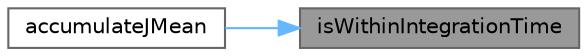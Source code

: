 digraph "isWithinIntegrationTime"
{
 // LATEX_PDF_SIZE
  bgcolor="transparent";
  edge [fontname=Helvetica,fontsize=10,labelfontname=Helvetica,labelfontsize=10];
  node [fontname=Helvetica,fontsize=10,shape=box,height=0.2,width=0.4];
  rankdir="RL";
  Node1 [id="Node000001",label="isWithinIntegrationTime",height=0.2,width=0.4,color="gray40", fillcolor="grey60", style="filled", fontcolor="black",tooltip=" "];
  Node1 -> Node2 [id="edge1_Node000001_Node000002",dir="back",color="steelblue1",style="solid",tooltip=" "];
  Node2 [id="Node000002",label="accumulateJMean",height=0.2,width=0.4,color="grey40", fillcolor="white", style="filled",URL="$classFoam_1_1objective.html#a23abeee728674fdfc1c34d3ab52004da",tooltip=" "];
}
